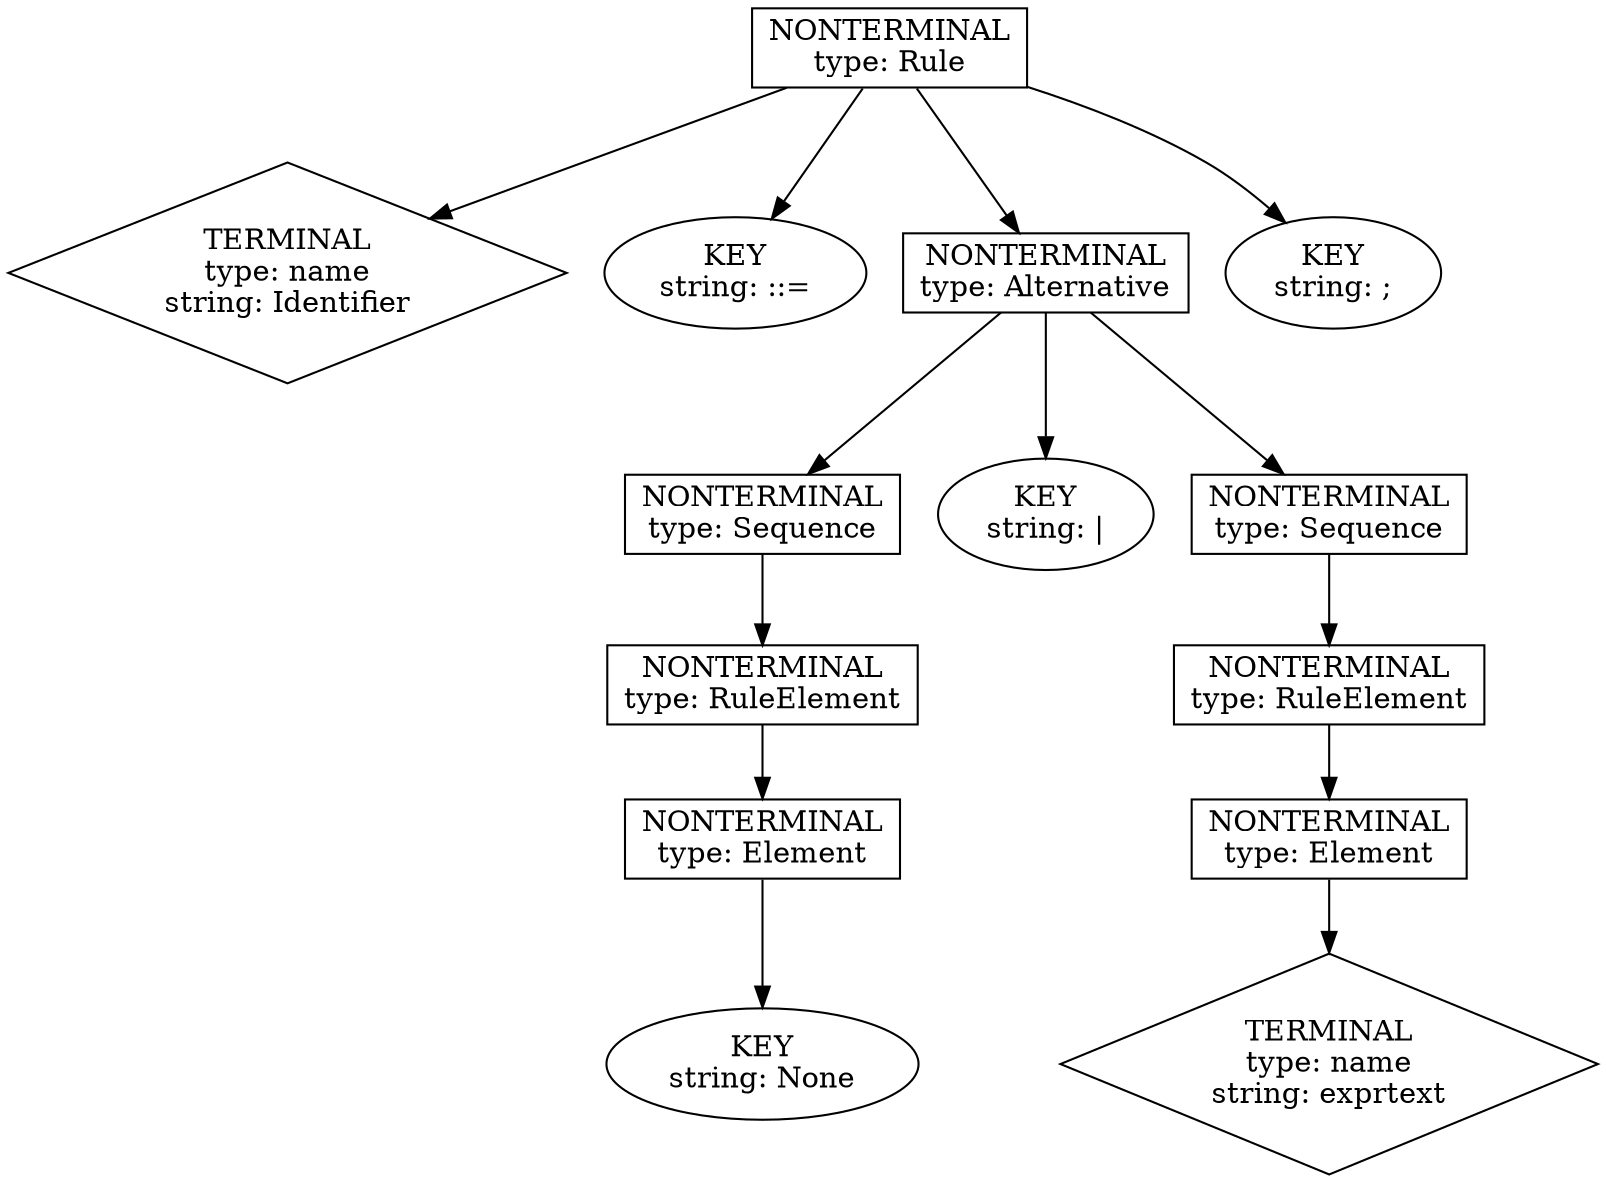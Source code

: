 digraph ast_Identifier {
	1 [label="NONTERMINAL
type: Rule" shape=box]
	2 [label="TERMINAL
type: name
string: Identifier" shape=diamond]
	1 -> 2
	3 [label="KEY
string: ::=" shape=oval]
	1 -> 3
	4 [label="NONTERMINAL
type: Alternative" shape=box]
	1 -> 4
	5 [label="KEY
string: ;" shape=oval]
	1 -> 5
	6 [label="NONTERMINAL
type: Sequence" shape=box]
	4 -> 6
	7 [label="KEY
string: |" shape=oval]
	4 -> 7
	8 [label="NONTERMINAL
type: Sequence" shape=box]
	4 -> 8
	9 [label="NONTERMINAL
type: RuleElement" shape=box]
	6 -> 9
	10 [label="NONTERMINAL
type: RuleElement" shape=box]
	8 -> 10
	11 [label="NONTERMINAL
type: Element" shape=box]
	9 -> 11
	12 [label="NONTERMINAL
type: Element" shape=box]
	10 -> 12
	13 [label="KEY
string: None" shape=oval]
	11 -> 13
	14 [label="TERMINAL
type: name
string: exprtext" shape=diamond]
	12 -> 14
}
